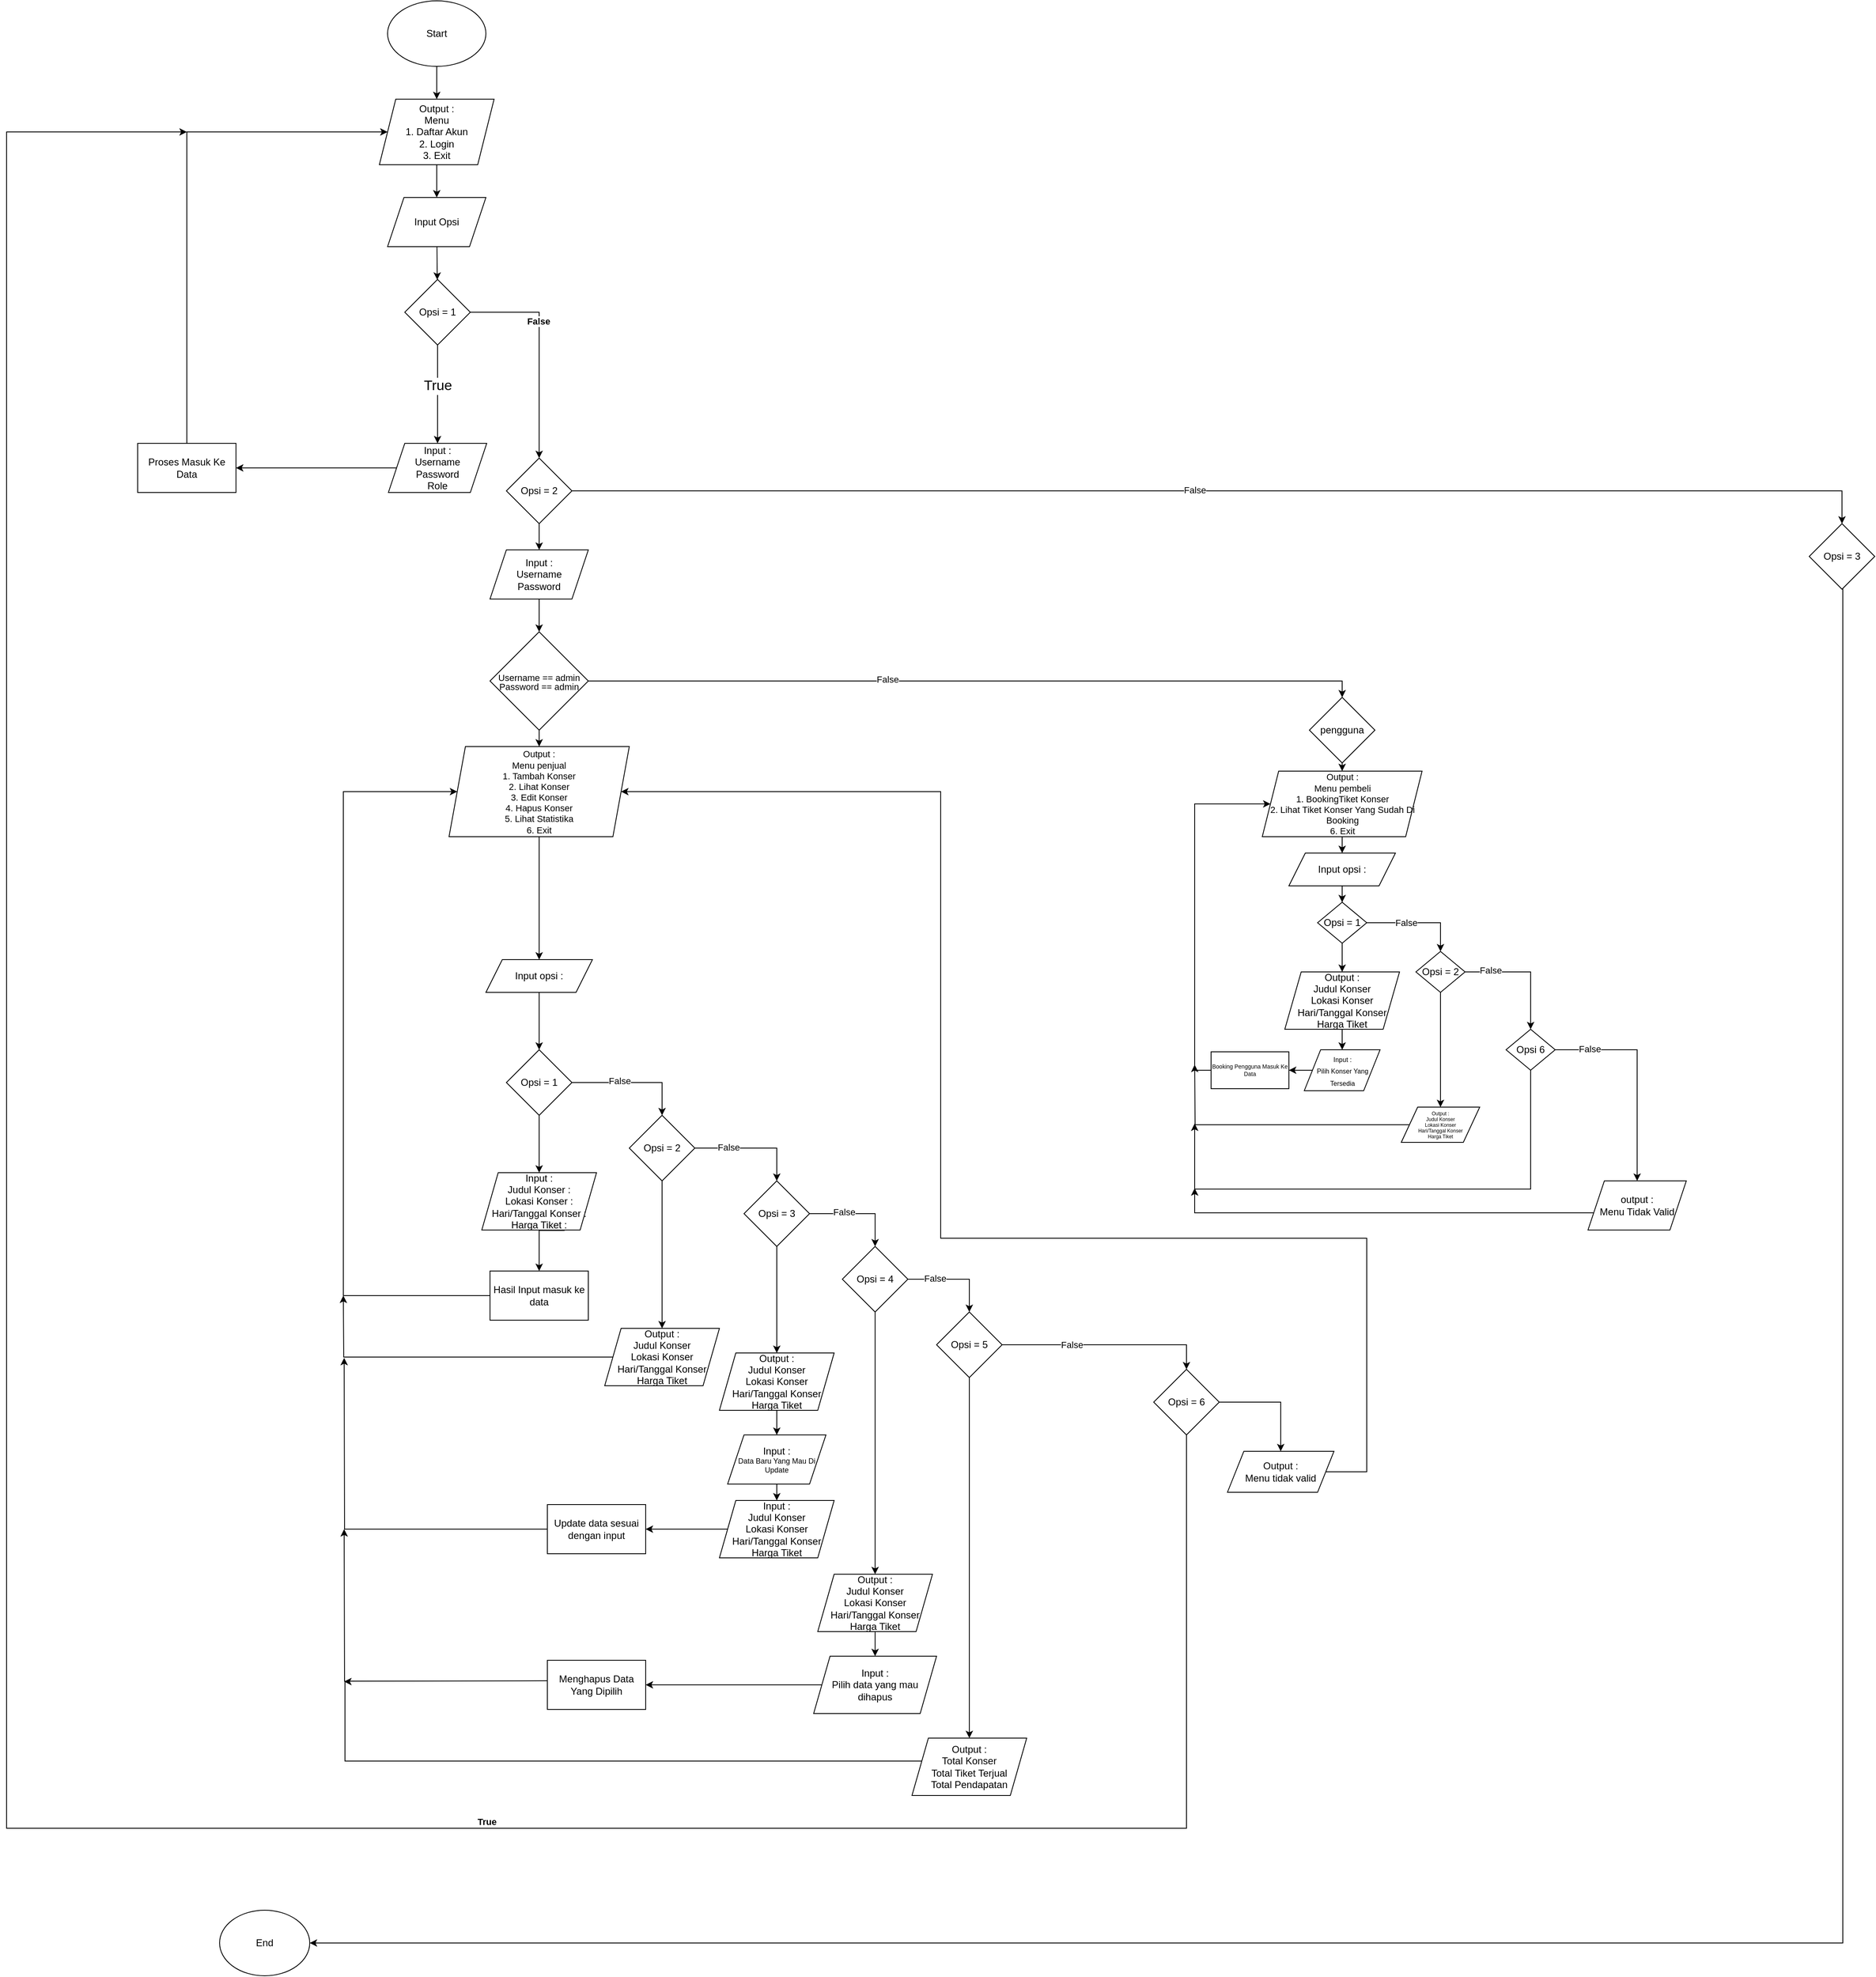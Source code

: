 <mxfile version="24.8.8">
  <diagram name="Page-1" id="gvOllTH9LuBP_hq7dgmy">
    <mxGraphModel dx="773" dy="1767" grid="1" gridSize="10" guides="1" tooltips="1" connect="1" arrows="1" fold="1" page="1" pageScale="1" pageWidth="850" pageHeight="1100" math="0" shadow="0">
      <root>
        <mxCell id="0" />
        <mxCell id="1" parent="0" />
        <mxCell id="SLBI1XKWDgRPpPdHED_y-2" value="" style="edgeStyle=orthogonalEdgeStyle;rounded=0;orthogonalLoop=1;jettySize=auto;html=1;entryX=0.5;entryY=0;entryDx=0;entryDy=0;" parent="1" source="PiIeFLG2h4lBq93euPG2-6" target="PiIeFLG2h4lBq93euPG2-8" edge="1">
          <mxGeometry relative="1" as="geometry">
            <mxPoint x="775" y="350" as="targetPoint" />
          </mxGeometry>
        </mxCell>
        <mxCell id="PiIeFLG2h4lBq93euPG2-6" value="Start" style="ellipse;whiteSpace=wrap;html=1;" parent="1" vertex="1">
          <mxGeometry x="615" y="70" width="120" height="80" as="geometry" />
        </mxCell>
        <mxCell id="PiIeFLG2h4lBq93euPG2-8" value="&lt;div&gt;Output :&lt;/div&gt;M&lt;span style=&quot;background-color: initial;&quot;&gt;enu&lt;/span&gt;&lt;div&gt;&lt;div&gt;1. Daftar Akun&lt;/div&gt;&lt;div&gt;2. Login&lt;/div&gt;&lt;div&gt;3. Exit&lt;/div&gt;&lt;/div&gt;" style="shape=parallelogram;perimeter=parallelogramPerimeter;whiteSpace=wrap;html=1;fixedSize=1;size=20;" parent="1" vertex="1">
          <mxGeometry x="605" y="190" width="140" height="80" as="geometry" />
        </mxCell>
        <mxCell id="PiIeFLG2h4lBq93euPG2-9" value="" style="endArrow=classic;html=1;rounded=0;" parent="1" source="PiIeFLG2h4lBq93euPG2-8" target="PiIeFLG2h4lBq93euPG2-10" edge="1">
          <mxGeometry width="50" height="50" relative="1" as="geometry">
            <mxPoint x="499.33" y="490" as="sourcePoint" />
            <mxPoint x="499.83" y="570" as="targetPoint" />
          </mxGeometry>
        </mxCell>
        <mxCell id="PiIeFLG2h4lBq93euPG2-10" value="Input Opsi" style="shape=parallelogram;perimeter=parallelogramPerimeter;whiteSpace=wrap;html=1;fixedSize=1;" parent="1" vertex="1">
          <mxGeometry x="615" y="310" width="120" height="60" as="geometry" />
        </mxCell>
        <mxCell id="PiIeFLG2h4lBq93euPG2-11" value="" style="endArrow=classic;html=1;rounded=0;" parent="1" source="PiIeFLG2h4lBq93euPG2-10" target="PiIeFLG2h4lBq93euPG2-12" edge="1">
          <mxGeometry width="50" height="50" relative="1" as="geometry">
            <mxPoint x="500.33" y="630" as="sourcePoint" />
            <mxPoint x="500.33" y="690" as="targetPoint" />
          </mxGeometry>
        </mxCell>
        <mxCell id="SLBI1XKWDgRPpPdHED_y-11" style="edgeStyle=orthogonalEdgeStyle;rounded=0;orthogonalLoop=1;jettySize=auto;html=1;exitX=1;exitY=0.5;exitDx=0;exitDy=0;entryX=0.5;entryY=0;entryDx=0;entryDy=0;" parent="1" source="PiIeFLG2h4lBq93euPG2-12" target="PiIeFLG2h4lBq93euPG2-23" edge="1">
          <mxGeometry relative="1" as="geometry" />
        </mxCell>
        <mxCell id="SLBI1XKWDgRPpPdHED_y-15" value="&lt;b&gt;False&lt;/b&gt;" style="edgeLabel;html=1;align=center;verticalAlign=middle;resizable=0;points=[];" parent="SLBI1XKWDgRPpPdHED_y-11" vertex="1" connectable="0">
          <mxGeometry x="-0.279" relative="1" as="geometry">
            <mxPoint x="-1" as="offset" />
          </mxGeometry>
        </mxCell>
        <mxCell id="PiIeFLG2h4lBq93euPG2-12" value="Opsi = 1" style="rhombus;whiteSpace=wrap;html=1;" parent="1" vertex="1">
          <mxGeometry x="636" y="410" width="80" height="80" as="geometry" />
        </mxCell>
        <mxCell id="PiIeFLG2h4lBq93euPG2-13" value="" style="endArrow=classic;html=1;rounded=0;" parent="1" source="PiIeFLG2h4lBq93euPG2-12" target="PiIeFLG2h4lBq93euPG2-14" edge="1">
          <mxGeometry width="50" height="50" relative="1" as="geometry">
            <mxPoint x="500.33" y="770" as="sourcePoint" />
            <mxPoint x="520" y="660" as="targetPoint" />
            <Array as="points" />
          </mxGeometry>
        </mxCell>
        <mxCell id="SLBI1XKWDgRPpPdHED_y-16" value="&lt;font style=&quot;font-size: 17px;&quot;&gt;True&lt;/font&gt;" style="edgeLabel;html=1;align=center;verticalAlign=middle;resizable=0;points=[];" parent="PiIeFLG2h4lBq93euPG2-13" vertex="1" connectable="0">
          <mxGeometry x="-0.175" relative="1" as="geometry">
            <mxPoint as="offset" />
          </mxGeometry>
        </mxCell>
        <mxCell id="SLBI1XKWDgRPpPdHED_y-7" value="" style="edgeStyle=orthogonalEdgeStyle;rounded=0;orthogonalLoop=1;jettySize=auto;html=1;" parent="1" source="PiIeFLG2h4lBq93euPG2-14" target="SLBI1XKWDgRPpPdHED_y-6" edge="1">
          <mxGeometry relative="1" as="geometry" />
        </mxCell>
        <mxCell id="PiIeFLG2h4lBq93euPG2-14" value="Input :&lt;div&gt;Username&lt;/div&gt;&lt;div&gt;Password&lt;/div&gt;&lt;div&gt;Role&lt;/div&gt;" style="shape=parallelogram;perimeter=parallelogramPerimeter;whiteSpace=wrap;html=1;fixedSize=1;" parent="1" vertex="1">
          <mxGeometry x="616" y="610" width="120" height="60" as="geometry" />
        </mxCell>
        <mxCell id="PiIeFLG2h4lBq93euPG2-17" style="edgeStyle=orthogonalEdgeStyle;rounded=0;orthogonalLoop=1;jettySize=auto;html=1;exitX=0.5;exitY=1;exitDx=0;exitDy=0;" parent="1" source="PiIeFLG2h4lBq93euPG2-6" target="PiIeFLG2h4lBq93euPG2-6" edge="1">
          <mxGeometry relative="1" as="geometry" />
        </mxCell>
        <mxCell id="gMm3dsdUHFEkHUgvY5EG-31" style="edgeStyle=orthogonalEdgeStyle;rounded=0;orthogonalLoop=1;jettySize=auto;html=1;exitX=1;exitY=0.5;exitDx=0;exitDy=0;entryX=0.5;entryY=0;entryDx=0;entryDy=0;" parent="1" source="PiIeFLG2h4lBq93euPG2-23" target="gMm3dsdUHFEkHUgvY5EG-30" edge="1">
          <mxGeometry relative="1" as="geometry" />
        </mxCell>
        <mxCell id="SLBI1XKWDgRPpPdHED_y-14" value="False" style="edgeLabel;html=1;align=center;verticalAlign=middle;resizable=0;points=[];" parent="gMm3dsdUHFEkHUgvY5EG-31" vertex="1" connectable="0">
          <mxGeometry x="-0.044" y="1" relative="1" as="geometry">
            <mxPoint as="offset" />
          </mxGeometry>
        </mxCell>
        <mxCell id="SLBI1XKWDgRPpPdHED_y-17" style="edgeStyle=orthogonalEdgeStyle;rounded=0;orthogonalLoop=1;jettySize=auto;html=1;exitX=0.5;exitY=1;exitDx=0;exitDy=0;" parent="1" source="PiIeFLG2h4lBq93euPG2-23" target="PiIeFLG2h4lBq93euPG2-25" edge="1">
          <mxGeometry relative="1" as="geometry" />
        </mxCell>
        <mxCell id="PiIeFLG2h4lBq93euPG2-23" value="Opsi = 2" style="rhombus;whiteSpace=wrap;html=1;" parent="1" vertex="1">
          <mxGeometry x="760" y="628" width="80" height="80" as="geometry" />
        </mxCell>
        <mxCell id="SLBI1XKWDgRPpPdHED_y-18" style="edgeStyle=orthogonalEdgeStyle;rounded=0;orthogonalLoop=1;jettySize=auto;html=1;exitX=0.5;exitY=1;exitDx=0;exitDy=0;" parent="1" source="PiIeFLG2h4lBq93euPG2-25" target="PiIeFLG2h4lBq93euPG2-31" edge="1">
          <mxGeometry relative="1" as="geometry" />
        </mxCell>
        <mxCell id="PiIeFLG2h4lBq93euPG2-25" value="Input :&lt;div&gt;Username&lt;/div&gt;&lt;div&gt;Password&lt;/div&gt;" style="shape=parallelogram;perimeter=parallelogramPerimeter;whiteSpace=wrap;html=1;fixedSize=1;" parent="1" vertex="1">
          <mxGeometry x="740" y="740" width="120" height="60" as="geometry" />
        </mxCell>
        <mxCell id="SLBI1XKWDgRPpPdHED_y-19" style="edgeStyle=orthogonalEdgeStyle;rounded=0;orthogonalLoop=1;jettySize=auto;html=1;exitX=0.5;exitY=1;exitDx=0;exitDy=0;" parent="1" source="PiIeFLG2h4lBq93euPG2-31" target="PiIeFLG2h4lBq93euPG2-33" edge="1">
          <mxGeometry relative="1" as="geometry" />
        </mxCell>
        <mxCell id="SLBI1XKWDgRPpPdHED_y-58" style="edgeStyle=orthogonalEdgeStyle;rounded=0;orthogonalLoop=1;jettySize=auto;html=1;exitX=1;exitY=0.5;exitDx=0;exitDy=0;entryX=0.5;entryY=0;entryDx=0;entryDy=0;" parent="1" source="PiIeFLG2h4lBq93euPG2-31" target="gMm3dsdUHFEkHUgvY5EG-15" edge="1">
          <mxGeometry relative="1" as="geometry" />
        </mxCell>
        <mxCell id="SLBI1XKWDgRPpPdHED_y-59" value="False" style="edgeLabel;html=1;align=center;verticalAlign=middle;resizable=0;points=[];" parent="SLBI1XKWDgRPpPdHED_y-58" vertex="1" connectable="0">
          <mxGeometry x="-0.225" y="2" relative="1" as="geometry">
            <mxPoint as="offset" />
          </mxGeometry>
        </mxCell>
        <mxCell id="PiIeFLG2h4lBq93euPG2-31" value="&lt;font style=&quot;font-size: 11px;&quot;&gt;Username == admin&lt;/font&gt;&lt;div style=&quot;font-size: 11px; line-height: 80%;&quot;&gt;&lt;font style=&quot;font-size: 11px;&quot;&gt;Password == admin&lt;/font&gt;&lt;/div&gt;" style="rhombus;whiteSpace=wrap;html=1;" parent="1" vertex="1">
          <mxGeometry x="740" y="840" width="120" height="120" as="geometry" />
        </mxCell>
        <mxCell id="SLBI1XKWDgRPpPdHED_y-20" style="edgeStyle=orthogonalEdgeStyle;rounded=0;orthogonalLoop=1;jettySize=auto;html=1;exitX=0.5;exitY=1;exitDx=0;exitDy=0;" parent="1" source="PiIeFLG2h4lBq93euPG2-33" target="PiIeFLG2h4lBq93euPG2-35" edge="1">
          <mxGeometry relative="1" as="geometry" />
        </mxCell>
        <mxCell id="PiIeFLG2h4lBq93euPG2-33" value="&lt;font style=&quot;font-size: 11px;&quot;&gt;Output :&lt;/font&gt;&lt;div style=&quot;font-size: 11px;&quot;&gt;&lt;font style=&quot;font-size: 11px;&quot;&gt;Menu penjual&lt;/font&gt;&lt;/div&gt;&lt;div style=&quot;font-size: 11px;&quot;&gt;&lt;font style=&quot;font-size: 11px;&quot;&gt;1. Tambah Konser&lt;/font&gt;&lt;/div&gt;&lt;div style=&quot;font-size: 11px;&quot;&gt;&lt;font style=&quot;font-size: 11px;&quot;&gt;2. Lihat Konser&lt;/font&gt;&lt;/div&gt;&lt;div style=&quot;font-size: 11px;&quot;&gt;&lt;font style=&quot;font-size: 11px;&quot;&gt;3. Edit Konser&lt;/font&gt;&lt;/div&gt;&lt;div style=&quot;font-size: 11px;&quot;&gt;&lt;font style=&quot;font-size: 11px;&quot;&gt;4. Hapus Konser&lt;/font&gt;&lt;/div&gt;&lt;div style=&quot;font-size: 11px;&quot;&gt;&lt;font style=&quot;font-size: 11px;&quot;&gt;5. Lihat Statistika&lt;/font&gt;&lt;/div&gt;&lt;div style=&quot;font-size: 11px;&quot;&gt;&lt;font style=&quot;font-size: 11px;&quot;&gt;6. Exit&lt;/font&gt;&lt;/div&gt;" style="shape=parallelogram;perimeter=parallelogramPerimeter;whiteSpace=wrap;html=1;fixedSize=1;" parent="1" vertex="1">
          <mxGeometry x="690" y="980" width="220" height="110" as="geometry" />
        </mxCell>
        <mxCell id="SLBI1XKWDgRPpPdHED_y-21" style="edgeStyle=orthogonalEdgeStyle;rounded=0;orthogonalLoop=1;jettySize=auto;html=1;exitX=0.5;exitY=1;exitDx=0;exitDy=0;" parent="1" source="PiIeFLG2h4lBq93euPG2-35" target="PiIeFLG2h4lBq93euPG2-37" edge="1">
          <mxGeometry relative="1" as="geometry" />
        </mxCell>
        <mxCell id="PiIeFLG2h4lBq93euPG2-35" value="&lt;div&gt;Input opsi :&lt;/div&gt;" style="shape=parallelogram;perimeter=parallelogramPerimeter;whiteSpace=wrap;html=1;fixedSize=1;" parent="1" vertex="1">
          <mxGeometry x="735" y="1240" width="130" height="40" as="geometry" />
        </mxCell>
        <mxCell id="SLBI1XKWDgRPpPdHED_y-22" style="edgeStyle=orthogonalEdgeStyle;rounded=0;orthogonalLoop=1;jettySize=auto;html=1;exitX=0.5;exitY=1;exitDx=0;exitDy=0;" parent="1" source="PiIeFLG2h4lBq93euPG2-37" target="gMm3dsdUHFEkHUgvY5EG-6" edge="1">
          <mxGeometry relative="1" as="geometry" />
        </mxCell>
        <mxCell id="SLBI1XKWDgRPpPdHED_y-25" style="edgeStyle=orthogonalEdgeStyle;rounded=0;orthogonalLoop=1;jettySize=auto;html=1;exitX=1;exitY=0.5;exitDx=0;exitDy=0;entryX=0.5;entryY=0;entryDx=0;entryDy=0;" parent="1" source="PiIeFLG2h4lBq93euPG2-37" target="PiIeFLG2h4lBq93euPG2-46" edge="1">
          <mxGeometry relative="1" as="geometry" />
        </mxCell>
        <mxCell id="SLBI1XKWDgRPpPdHED_y-53" value="False" style="edgeLabel;html=1;align=center;verticalAlign=middle;resizable=0;points=[];" parent="SLBI1XKWDgRPpPdHED_y-25" vertex="1" connectable="0">
          <mxGeometry x="-0.212" y="2" relative="1" as="geometry">
            <mxPoint x="-1" as="offset" />
          </mxGeometry>
        </mxCell>
        <mxCell id="PiIeFLG2h4lBq93euPG2-37" value="Opsi = 1" style="rhombus;whiteSpace=wrap;html=1;" parent="1" vertex="1">
          <mxGeometry x="760" y="1350" width="80" height="80" as="geometry" />
        </mxCell>
        <mxCell id="SLBI1XKWDgRPpPdHED_y-26" style="edgeStyle=orthogonalEdgeStyle;rounded=0;orthogonalLoop=1;jettySize=auto;html=1;exitX=0.5;exitY=1;exitDx=0;exitDy=0;" parent="1" source="PiIeFLG2h4lBq93euPG2-46" target="gMm3dsdUHFEkHUgvY5EG-5" edge="1">
          <mxGeometry relative="1" as="geometry" />
        </mxCell>
        <mxCell id="SLBI1XKWDgRPpPdHED_y-29" value="" style="edgeStyle=orthogonalEdgeStyle;rounded=0;orthogonalLoop=1;jettySize=auto;html=1;entryX=0.5;entryY=0;entryDx=0;entryDy=0;" parent="1" source="PiIeFLG2h4lBq93euPG2-46" target="PiIeFLG2h4lBq93euPG2-57" edge="1">
          <mxGeometry relative="1" as="geometry">
            <mxPoint x="1050" y="1470" as="targetPoint" />
          </mxGeometry>
        </mxCell>
        <mxCell id="SLBI1XKWDgRPpPdHED_y-54" value="False" style="edgeLabel;html=1;align=center;verticalAlign=middle;resizable=0;points=[];" parent="SLBI1XKWDgRPpPdHED_y-29" vertex="1" connectable="0">
          <mxGeometry x="-0.419" y="1" relative="1" as="geometry">
            <mxPoint as="offset" />
          </mxGeometry>
        </mxCell>
        <mxCell id="PiIeFLG2h4lBq93euPG2-46" value="Opsi = 2" style="rhombus;whiteSpace=wrap;html=1;" parent="1" vertex="1">
          <mxGeometry x="910" y="1430" width="80" height="80" as="geometry" />
        </mxCell>
        <mxCell id="SLBI1XKWDgRPpPdHED_y-23" style="edgeStyle=orthogonalEdgeStyle;rounded=0;orthogonalLoop=1;jettySize=auto;html=1;exitX=0;exitY=0.5;exitDx=0;exitDy=0;" parent="1" source="SLBI1XKWDgRPpPdHED_y-36" target="PiIeFLG2h4lBq93euPG2-33" edge="1">
          <mxGeometry relative="1" as="geometry">
            <mxPoint x="560" y="1140" as="targetPoint" />
            <mxPoint x="740" y="1711" as="sourcePoint" />
            <Array as="points">
              <mxPoint x="561" y="1650" />
              <mxPoint x="561" y="1035" />
            </Array>
          </mxGeometry>
        </mxCell>
        <mxCell id="SLBI1XKWDgRPpPdHED_y-31" style="edgeStyle=orthogonalEdgeStyle;rounded=0;orthogonalLoop=1;jettySize=auto;html=1;exitX=0.5;exitY=1;exitDx=0;exitDy=0;" parent="1" source="PiIeFLG2h4lBq93euPG2-57" target="SLBI1XKWDgRPpPdHED_y-30" edge="1">
          <mxGeometry relative="1" as="geometry" />
        </mxCell>
        <mxCell id="SLBI1XKWDgRPpPdHED_y-38" style="edgeStyle=orthogonalEdgeStyle;rounded=0;orthogonalLoop=1;jettySize=auto;html=1;exitX=1;exitY=0.5;exitDx=0;exitDy=0;entryX=0.5;entryY=0;entryDx=0;entryDy=0;" parent="1" source="PiIeFLG2h4lBq93euPG2-57" target="PiIeFLG2h4lBq93euPG2-68" edge="1">
          <mxGeometry relative="1" as="geometry" />
        </mxCell>
        <mxCell id="SLBI1XKWDgRPpPdHED_y-55" value="False" style="edgeLabel;html=1;align=center;verticalAlign=middle;resizable=0;points=[];" parent="SLBI1XKWDgRPpPdHED_y-38" vertex="1" connectable="0">
          <mxGeometry x="-0.305" y="2" relative="1" as="geometry">
            <mxPoint as="offset" />
          </mxGeometry>
        </mxCell>
        <mxCell id="PiIeFLG2h4lBq93euPG2-57" value="Opsi = 3" style="rhombus;whiteSpace=wrap;html=1;" parent="1" vertex="1">
          <mxGeometry x="1050" y="1510" width="80" height="80" as="geometry" />
        </mxCell>
        <mxCell id="SLBI1XKWDgRPpPdHED_y-34" style="edgeStyle=orthogonalEdgeStyle;rounded=0;orthogonalLoop=1;jettySize=auto;html=1;exitX=0;exitY=0.5;exitDx=0;exitDy=0;entryX=1;entryY=0.5;entryDx=0;entryDy=0;" parent="1" source="PiIeFLG2h4lBq93euPG2-58" target="SLBI1XKWDgRPpPdHED_y-37" edge="1">
          <mxGeometry relative="1" as="geometry">
            <mxPoint x="890" y="2040" as="targetPoint" />
          </mxGeometry>
        </mxCell>
        <mxCell id="PiIeFLG2h4lBq93euPG2-58" value="Input :&lt;div&gt;Judul Konser&lt;/div&gt;&lt;div&gt;Lokasi Konser&lt;/div&gt;&lt;div&gt;Hari/Tanggal Konser&lt;/div&gt;&lt;div&gt;Harga Tiket&lt;/div&gt;" style="shape=parallelogram;perimeter=parallelogramPerimeter;whiteSpace=wrap;html=1;fixedSize=1;" parent="1" vertex="1">
          <mxGeometry x="1020" y="1900" width="140" height="70" as="geometry" />
        </mxCell>
        <mxCell id="SLBI1XKWDgRPpPdHED_y-35" style="edgeStyle=orthogonalEdgeStyle;rounded=0;orthogonalLoop=1;jettySize=auto;html=1;exitX=0;exitY=0.5;exitDx=0;exitDy=0;" parent="1" source="SLBI1XKWDgRPpPdHED_y-37" edge="1">
          <mxGeometry relative="1" as="geometry">
            <mxPoint x="562" y="1726" as="targetPoint" />
            <mxPoint x="770" y="2036.0" as="sourcePoint" />
          </mxGeometry>
        </mxCell>
        <mxCell id="SLBI1XKWDgRPpPdHED_y-33" style="edgeStyle=orthogonalEdgeStyle;rounded=0;orthogonalLoop=1;jettySize=auto;html=1;exitX=0.5;exitY=1;exitDx=0;exitDy=0;entryX=0.5;entryY=0;entryDx=0;entryDy=0;" parent="1" source="PiIeFLG2h4lBq93euPG2-61" target="PiIeFLG2h4lBq93euPG2-58" edge="1">
          <mxGeometry relative="1" as="geometry" />
        </mxCell>
        <mxCell id="PiIeFLG2h4lBq93euPG2-61" value="Input :&lt;div style=&quot;font-size: 9px;&quot;&gt;Data Baru Yang Mau Di Update&lt;/div&gt;" style="shape=parallelogram;perimeter=parallelogramPerimeter;whiteSpace=wrap;html=1;fixedSize=1;" parent="1" vertex="1">
          <mxGeometry x="1030" y="1820" width="120" height="60" as="geometry" />
        </mxCell>
        <mxCell id="SLBI1XKWDgRPpPdHED_y-44" style="edgeStyle=orthogonalEdgeStyle;rounded=0;orthogonalLoop=1;jettySize=auto;html=1;exitX=0.5;exitY=1;exitDx=0;exitDy=0;" parent="1" source="PiIeFLG2h4lBq93euPG2-68" target="SLBI1XKWDgRPpPdHED_y-41" edge="1">
          <mxGeometry relative="1" as="geometry" />
        </mxCell>
        <mxCell id="SLBI1XKWDgRPpPdHED_y-49" style="edgeStyle=orthogonalEdgeStyle;rounded=0;orthogonalLoop=1;jettySize=auto;html=1;exitX=1;exitY=0.5;exitDx=0;exitDy=0;entryX=0.5;entryY=0;entryDx=0;entryDy=0;" parent="1" source="PiIeFLG2h4lBq93euPG2-68" target="PiIeFLG2h4lBq93euPG2-77" edge="1">
          <mxGeometry relative="1" as="geometry" />
        </mxCell>
        <mxCell id="SLBI1XKWDgRPpPdHED_y-56" value="False" style="edgeLabel;html=1;align=center;verticalAlign=middle;resizable=0;points=[];" parent="SLBI1XKWDgRPpPdHED_y-49" vertex="1" connectable="0">
          <mxGeometry x="-0.427" y="1" relative="1" as="geometry">
            <mxPoint as="offset" />
          </mxGeometry>
        </mxCell>
        <mxCell id="PiIeFLG2h4lBq93euPG2-68" value="Opsi = 4" style="rhombus;whiteSpace=wrap;html=1;" parent="1" vertex="1">
          <mxGeometry x="1170" y="1590" width="80" height="80" as="geometry" />
        </mxCell>
        <mxCell id="SLBI1XKWDgRPpPdHED_y-46" style="edgeStyle=orthogonalEdgeStyle;rounded=0;orthogonalLoop=1;jettySize=auto;html=1;exitX=0;exitY=0.5;exitDx=0;exitDy=0;" parent="1" source="PiIeFLG2h4lBq93euPG2-70" target="SLBI1XKWDgRPpPdHED_y-43" edge="1">
          <mxGeometry relative="1" as="geometry" />
        </mxCell>
        <mxCell id="PiIeFLG2h4lBq93euPG2-70" value="Input :&lt;div&gt;Pilih data yang mau dihapus&lt;/div&gt;" style="shape=parallelogram;perimeter=parallelogramPerimeter;whiteSpace=wrap;html=1;fixedSize=1;" parent="1" vertex="1">
          <mxGeometry x="1135" y="2090" width="150" height="70" as="geometry" />
        </mxCell>
        <mxCell id="fPAqoZodzVnTv5eMYKu1-5" value="" style="edgeStyle=orthogonalEdgeStyle;rounded=0;orthogonalLoop=1;jettySize=auto;html=1;" parent="1" source="PiIeFLG2h4lBq93euPG2-77" target="fPAqoZodzVnTv5eMYKu1-4" edge="1">
          <mxGeometry relative="1" as="geometry" />
        </mxCell>
        <mxCell id="SLBI1XKWDgRPpPdHED_y-50" style="edgeStyle=orthogonalEdgeStyle;rounded=0;orthogonalLoop=1;jettySize=auto;html=1;exitX=1;exitY=0.5;exitDx=0;exitDy=0;entryX=0.5;entryY=0;entryDx=0;entryDy=0;" parent="1" source="PiIeFLG2h4lBq93euPG2-77" target="fPAqoZodzVnTv5eMYKu1-7" edge="1">
          <mxGeometry relative="1" as="geometry" />
        </mxCell>
        <mxCell id="SLBI1XKWDgRPpPdHED_y-57" value="False" style="edgeLabel;html=1;align=center;verticalAlign=middle;resizable=0;points=[];" parent="SLBI1XKWDgRPpPdHED_y-50" vertex="1" connectable="0">
          <mxGeometry x="-0.334" relative="1" as="geometry">
            <mxPoint as="offset" />
          </mxGeometry>
        </mxCell>
        <mxCell id="PiIeFLG2h4lBq93euPG2-77" value="Opsi = 5" style="rhombus;whiteSpace=wrap;html=1;" parent="1" vertex="1">
          <mxGeometry x="1285" y="1670" width="80" height="80" as="geometry" />
        </mxCell>
        <mxCell id="SLBI1XKWDgRPpPdHED_y-76" style="edgeStyle=orthogonalEdgeStyle;rounded=0;orthogonalLoop=1;jettySize=auto;html=1;exitX=1;exitY=0.5;exitDx=0;exitDy=0;entryX=1;entryY=0.5;entryDx=0;entryDy=0;" parent="1" source="PiIeFLG2h4lBq93euPG2-81" target="PiIeFLG2h4lBq93euPG2-33" edge="1">
          <mxGeometry relative="1" as="geometry">
            <mxPoint x="1290" y="1380" as="targetPoint" />
            <Array as="points">
              <mxPoint x="1810" y="1865" />
              <mxPoint x="1810" y="1580" />
              <mxPoint x="1290" y="1580" />
              <mxPoint x="1290" y="1035" />
            </Array>
          </mxGeometry>
        </mxCell>
        <mxCell id="PiIeFLG2h4lBq93euPG2-81" value="Output :&lt;div&gt;Menu tidak valid&lt;/div&gt;" style="shape=parallelogram;perimeter=parallelogramPerimeter;whiteSpace=wrap;html=1;fixedSize=1;" parent="1" vertex="1">
          <mxGeometry x="1640" y="1840" width="130" height="50" as="geometry" />
        </mxCell>
        <mxCell id="SLBI1XKWDgRPpPdHED_y-27" style="edgeStyle=orthogonalEdgeStyle;rounded=0;orthogonalLoop=1;jettySize=auto;html=1;exitX=0;exitY=0.5;exitDx=0;exitDy=0;" parent="1" source="gMm3dsdUHFEkHUgvY5EG-5" edge="1">
          <mxGeometry relative="1" as="geometry">
            <mxPoint x="561" y="1650" as="targetPoint" />
          </mxGeometry>
        </mxCell>
        <mxCell id="gMm3dsdUHFEkHUgvY5EG-5" value="&lt;div&gt;Output :&lt;/div&gt;&lt;div&gt;Judul Konser&lt;/div&gt;&lt;div&gt;Lokasi Konser&lt;/div&gt;&lt;div&gt;Hari/Tanggal Konser&lt;/div&gt;&lt;div&gt;Harga Tiket&lt;/div&gt;" style="shape=parallelogram;perimeter=parallelogramPerimeter;whiteSpace=wrap;html=1;fixedSize=1;" parent="1" vertex="1">
          <mxGeometry x="880" y="1690" width="140" height="70" as="geometry" />
        </mxCell>
        <mxCell id="gMm3dsdUHFEkHUgvY5EG-9" style="edgeStyle=orthogonalEdgeStyle;rounded=0;orthogonalLoop=1;jettySize=auto;html=1;entryX=0.5;entryY=0;entryDx=0;entryDy=0;" parent="1" target="SLBI1XKWDgRPpPdHED_y-36" edge="1">
          <mxGeometry relative="1" as="geometry">
            <mxPoint x="830" y="1520" as="sourcePoint" />
            <mxPoint x="800" y="1681" as="targetPoint" />
          </mxGeometry>
        </mxCell>
        <mxCell id="gMm3dsdUHFEkHUgvY5EG-6" value="Input :&lt;div&gt;Judul Konser :&lt;/div&gt;&lt;div&gt;Lokasi Konser :&lt;/div&gt;&lt;div&gt;Hari/Tanggal Konser :&lt;/div&gt;&lt;div&gt;Harga Tiket :&lt;/div&gt;" style="shape=parallelogram;perimeter=parallelogramPerimeter;whiteSpace=wrap;html=1;fixedSize=1;" parent="1" vertex="1">
          <mxGeometry x="730" y="1500" width="140" height="70" as="geometry" />
        </mxCell>
        <mxCell id="gMm3dsdUHFEkHUgvY5EG-15" value="pengguna" style="rhombus;whiteSpace=wrap;html=1;" parent="1" vertex="1">
          <mxGeometry x="1740" y="920" width="80" height="80" as="geometry" />
        </mxCell>
        <mxCell id="SLBI1XKWDgRPpPdHED_y-64" style="edgeStyle=orthogonalEdgeStyle;rounded=0;orthogonalLoop=1;jettySize=auto;html=1;exitX=0.5;exitY=1;exitDx=0;exitDy=0;entryX=0.5;entryY=0;entryDx=0;entryDy=0;" parent="1" source="gMm3dsdUHFEkHUgvY5EG-16" target="fPAqoZodzVnTv5eMYKu1-1" edge="1">
          <mxGeometry relative="1" as="geometry" />
        </mxCell>
        <mxCell id="gMm3dsdUHFEkHUgvY5EG-16" value="&lt;font style=&quot;font-size: 11px;&quot;&gt;Output :&lt;/font&gt;&lt;div style=&quot;font-size: 11px;&quot;&gt;&lt;font style=&quot;font-size: 11px;&quot;&gt;Menu pembeli&lt;/font&gt;&lt;/div&gt;&lt;div style=&quot;font-size: 11px;&quot;&gt;&lt;font style=&quot;font-size: 11px;&quot;&gt;1. BookingTiket Konser&lt;/font&gt;&lt;/div&gt;&lt;div style=&quot;font-size: 11px;&quot;&gt;&lt;font style=&quot;font-size: 11px;&quot;&gt;2. Lihat Tiket Konser Yang Sudah Di Booking&lt;/font&gt;&lt;/div&gt;&lt;div style=&quot;font-size: 11px;&quot;&gt;&lt;font style=&quot;font-size: 11px;&quot;&gt;6. Exit&lt;/font&gt;&lt;/div&gt;" style="shape=parallelogram;perimeter=parallelogramPerimeter;whiteSpace=wrap;html=1;fixedSize=1;" parent="1" vertex="1">
          <mxGeometry x="1682.5" y="1010" width="195" height="80" as="geometry" />
        </mxCell>
        <mxCell id="gMm3dsdUHFEkHUgvY5EG-17" value="" style="endArrow=classic;html=1;rounded=0;entryX=0.5;entryY=0;entryDx=0;entryDy=0;" parent="1" source="gMm3dsdUHFEkHUgvY5EG-15" target="gMm3dsdUHFEkHUgvY5EG-16" edge="1">
          <mxGeometry width="50" height="50" relative="1" as="geometry">
            <mxPoint x="1490" y="1050" as="sourcePoint" />
            <mxPoint x="1540" y="1000" as="targetPoint" />
          </mxGeometry>
        </mxCell>
        <mxCell id="SLBI1XKWDgRPpPdHED_y-67" style="edgeStyle=orthogonalEdgeStyle;rounded=0;orthogonalLoop=1;jettySize=auto;html=1;exitX=0.5;exitY=1;exitDx=0;exitDy=0;" parent="1" source="gMm3dsdUHFEkHUgvY5EG-18" target="SLBI1XKWDgRPpPdHED_y-66" edge="1">
          <mxGeometry relative="1" as="geometry" />
        </mxCell>
        <mxCell id="gMm3dsdUHFEkHUgvY5EG-18" value="Opsi = 1" style="rhombus;whiteSpace=wrap;html=1;" parent="1" vertex="1">
          <mxGeometry x="1750" y="1170" width="60" height="50" as="geometry" />
        </mxCell>
        <mxCell id="SLBI1XKWDgRPpPdHED_y-70" value="" style="edgeStyle=orthogonalEdgeStyle;rounded=0;orthogonalLoop=1;jettySize=auto;html=1;" parent="1" source="gMm3dsdUHFEkHUgvY5EG-20" target="SLBI1XKWDgRPpPdHED_y-69" edge="1">
          <mxGeometry relative="1" as="geometry" />
        </mxCell>
        <mxCell id="gMm3dsdUHFEkHUgvY5EG-20" value="&lt;span style=&quot;font-size: 8px;&quot;&gt;Input :&lt;/span&gt;&lt;div&gt;&lt;span style=&quot;font-size: 8px;&quot;&gt;Pilih Konser Yang Tersedia&lt;/span&gt;&lt;/div&gt;" style="shape=parallelogram;perimeter=parallelogramPerimeter;whiteSpace=wrap;html=1;fixedSize=1;" parent="1" vertex="1">
          <mxGeometry x="1733.75" y="1350" width="92.5" height="50" as="geometry" />
        </mxCell>
        <mxCell id="gMm3dsdUHFEkHUgvY5EG-27" style="edgeStyle=orthogonalEdgeStyle;rounded=0;orthogonalLoop=1;jettySize=auto;html=1;exitX=0.5;exitY=1;exitDx=0;exitDy=0;entryX=0.5;entryY=0;entryDx=0;entryDy=0;" parent="1" source="gMm3dsdUHFEkHUgvY5EG-24" target="gMm3dsdUHFEkHUgvY5EG-25" edge="1">
          <mxGeometry relative="1" as="geometry" />
        </mxCell>
        <mxCell id="SLBI1XKWDgRPpPdHED_y-78" value="" style="edgeStyle=orthogonalEdgeStyle;rounded=0;orthogonalLoop=1;jettySize=auto;html=1;" parent="1" source="gMm3dsdUHFEkHUgvY5EG-24" target="SLBI1XKWDgRPpPdHED_y-77" edge="1">
          <mxGeometry relative="1" as="geometry" />
        </mxCell>
        <mxCell id="F9N7ftuM7KPR-1f3FbT9-2" value="False" style="edgeLabel;html=1;align=center;verticalAlign=middle;resizable=0;points=[];" vertex="1" connectable="0" parent="SLBI1XKWDgRPpPdHED_y-78">
          <mxGeometry x="-0.592" y="2" relative="1" as="geometry">
            <mxPoint as="offset" />
          </mxGeometry>
        </mxCell>
        <mxCell id="gMm3dsdUHFEkHUgvY5EG-24" value="Opsi = 2" style="rhombus;whiteSpace=wrap;html=1;" parent="1" vertex="1">
          <mxGeometry x="1870" y="1230" width="60" height="50" as="geometry" />
        </mxCell>
        <mxCell id="SLBI1XKWDgRPpPdHED_y-74" style="edgeStyle=orthogonalEdgeStyle;rounded=0;orthogonalLoop=1;jettySize=auto;html=1;exitX=0;exitY=0.5;exitDx=0;exitDy=0;" parent="1" source="gMm3dsdUHFEkHUgvY5EG-25" edge="1">
          <mxGeometry relative="1" as="geometry">
            <mxPoint x="1600" y="1368.257" as="targetPoint" />
          </mxGeometry>
        </mxCell>
        <mxCell id="gMm3dsdUHFEkHUgvY5EG-25" value="&lt;div style=&quot;font-size: 6px;&quot;&gt;Output :&lt;/div&gt;&lt;div style=&quot;font-size: 6px;&quot;&gt;Judul Konser&lt;/div&gt;&lt;div style=&quot;font-size: 6px;&quot;&gt;Lokasi Konser&lt;/div&gt;&lt;div style=&quot;font-size: 6px;&quot;&gt;Hari/Tanggal Konser&lt;/div&gt;&lt;div style=&quot;font-size: 6px;&quot;&gt;Harga Tiket&lt;/div&gt;" style="shape=parallelogram;perimeter=parallelogramPerimeter;whiteSpace=wrap;html=1;fixedSize=1;" parent="1" vertex="1">
          <mxGeometry x="1852.13" y="1420" width="95.75" height="43" as="geometry" />
        </mxCell>
        <mxCell id="gMm3dsdUHFEkHUgvY5EG-33" value="" style="edgeStyle=orthogonalEdgeStyle;rounded=0;orthogonalLoop=1;jettySize=auto;html=1;" parent="1" source="gMm3dsdUHFEkHUgvY5EG-30" target="gMm3dsdUHFEkHUgvY5EG-32" edge="1">
          <mxGeometry relative="1" as="geometry">
            <mxPoint x="1740" y="2710" as="targetPoint" />
            <Array as="points">
              <mxPoint x="2391" y="2440" />
              <mxPoint x="485" y="2440" />
            </Array>
          </mxGeometry>
        </mxCell>
        <mxCell id="gMm3dsdUHFEkHUgvY5EG-30" value="Opsi = 3" style="rhombus;whiteSpace=wrap;html=1;" parent="1" vertex="1">
          <mxGeometry x="2350" y="708" width="80" height="80" as="geometry" />
        </mxCell>
        <mxCell id="gMm3dsdUHFEkHUgvY5EG-32" value="End" style="ellipse;whiteSpace=wrap;html=1;" parent="1" vertex="1">
          <mxGeometry x="410" y="2400" width="110" height="80" as="geometry" />
        </mxCell>
        <mxCell id="SLBI1XKWDgRPpPdHED_y-65" style="edgeStyle=orthogonalEdgeStyle;rounded=0;orthogonalLoop=1;jettySize=auto;html=1;exitX=0.5;exitY=1;exitDx=0;exitDy=0;" parent="1" source="fPAqoZodzVnTv5eMYKu1-1" target="gMm3dsdUHFEkHUgvY5EG-18" edge="1">
          <mxGeometry relative="1" as="geometry" />
        </mxCell>
        <mxCell id="fPAqoZodzVnTv5eMYKu1-1" value="&lt;div&gt;Input opsi :&lt;/div&gt;" style="shape=parallelogram;perimeter=parallelogramPerimeter;whiteSpace=wrap;html=1;fixedSize=1;" parent="1" vertex="1">
          <mxGeometry x="1715" y="1110" width="130" height="40" as="geometry" />
        </mxCell>
        <mxCell id="SLBI1XKWDgRPpPdHED_y-48" style="edgeStyle=orthogonalEdgeStyle;rounded=0;orthogonalLoop=1;jettySize=auto;html=1;" parent="1" source="fPAqoZodzVnTv5eMYKu1-4" edge="1">
          <mxGeometry relative="1" as="geometry">
            <mxPoint x="562" y="2121" as="targetPoint" />
            <mxPoint x="1263" y="2218" as="sourcePoint" />
            <Array as="points">
              <mxPoint x="563" y="2218" />
              <mxPoint x="563" y="2121" />
            </Array>
          </mxGeometry>
        </mxCell>
        <mxCell id="fPAqoZodzVnTv5eMYKu1-4" value="&lt;div&gt;Output :&lt;/div&gt;&lt;div&gt;Total Konser&lt;/div&gt;&lt;div&gt;Total Tiket Terjual&lt;/div&gt;&lt;div&gt;Total Pendapatan&lt;/div&gt;" style="shape=parallelogram;perimeter=parallelogramPerimeter;whiteSpace=wrap;html=1;fixedSize=1;" parent="1" vertex="1">
          <mxGeometry x="1255" y="2190" width="140" height="70" as="geometry" />
        </mxCell>
        <mxCell id="fPAqoZodzVnTv5eMYKu1-8" value="" style="edgeStyle=orthogonalEdgeStyle;rounded=0;orthogonalLoop=1;jettySize=auto;html=1;" parent="1" source="fPAqoZodzVnTv5eMYKu1-7" target="PiIeFLG2h4lBq93euPG2-81" edge="1">
          <mxGeometry relative="1" as="geometry" />
        </mxCell>
        <mxCell id="SLBI1XKWDgRPpPdHED_y-60" style="edgeStyle=orthogonalEdgeStyle;rounded=0;orthogonalLoop=1;jettySize=auto;html=1;exitX=0.5;exitY=1;exitDx=0;exitDy=0;" parent="1" source="fPAqoZodzVnTv5eMYKu1-7" edge="1">
          <mxGeometry relative="1" as="geometry">
            <mxPoint x="370" y="230" as="targetPoint" />
            <Array as="points">
              <mxPoint x="1590" y="2300" />
              <mxPoint x="150" y="2300" />
              <mxPoint x="150" y="230" />
            </Array>
          </mxGeometry>
        </mxCell>
        <mxCell id="SLBI1XKWDgRPpPdHED_y-62" value="&lt;b&gt;True&lt;/b&gt;" style="edgeLabel;html=1;align=center;verticalAlign=middle;resizable=0;points=[];" parent="SLBI1XKWDgRPpPdHED_y-60" vertex="1" connectable="0">
          <mxGeometry x="-0.366" y="-8" relative="1" as="geometry">
            <mxPoint as="offset" />
          </mxGeometry>
        </mxCell>
        <mxCell id="fPAqoZodzVnTv5eMYKu1-7" value="Opsi = 6" style="rhombus;whiteSpace=wrap;html=1;" parent="1" vertex="1">
          <mxGeometry x="1550" y="1740" width="80" height="80" as="geometry" />
        </mxCell>
        <mxCell id="SLBI1XKWDgRPpPdHED_y-10" style="edgeStyle=orthogonalEdgeStyle;rounded=0;orthogonalLoop=1;jettySize=auto;html=1;" parent="1" source="SLBI1XKWDgRPpPdHED_y-6" target="PiIeFLG2h4lBq93euPG2-8" edge="1">
          <mxGeometry relative="1" as="geometry">
            <mxPoint x="120" y="180" as="targetPoint" />
            <Array as="points">
              <mxPoint x="370" y="560" />
              <mxPoint x="370" y="230" />
            </Array>
          </mxGeometry>
        </mxCell>
        <mxCell id="SLBI1XKWDgRPpPdHED_y-6" value="Proses Masuk Ke Data" style="whiteSpace=wrap;html=1;" parent="1" vertex="1">
          <mxGeometry x="310" y="610" width="120" height="60" as="geometry" />
        </mxCell>
        <mxCell id="SLBI1XKWDgRPpPdHED_y-32" style="edgeStyle=orthogonalEdgeStyle;rounded=0;orthogonalLoop=1;jettySize=auto;html=1;exitX=0.5;exitY=1;exitDx=0;exitDy=0;" parent="1" source="SLBI1XKWDgRPpPdHED_y-30" target="PiIeFLG2h4lBq93euPG2-61" edge="1">
          <mxGeometry relative="1" as="geometry" />
        </mxCell>
        <mxCell id="SLBI1XKWDgRPpPdHED_y-30" value="&lt;div&gt;Output :&lt;/div&gt;&lt;div&gt;Judul Konser&lt;/div&gt;&lt;div&gt;Lokasi Konser&lt;/div&gt;&lt;div&gt;Hari/Tanggal Konser&lt;/div&gt;&lt;div&gt;Harga Tiket&lt;/div&gt;" style="shape=parallelogram;perimeter=parallelogramPerimeter;whiteSpace=wrap;html=1;fixedSize=1;" parent="1" vertex="1">
          <mxGeometry x="1020" y="1720" width="140" height="70" as="geometry" />
        </mxCell>
        <mxCell id="SLBI1XKWDgRPpPdHED_y-36" value="Hasil Input masuk ke data" style="rounded=0;whiteSpace=wrap;html=1;" parent="1" vertex="1">
          <mxGeometry x="740" y="1620" width="120" height="60" as="geometry" />
        </mxCell>
        <mxCell id="SLBI1XKWDgRPpPdHED_y-37" value="Update data sesuai dengan input" style="rounded=0;whiteSpace=wrap;html=1;" parent="1" vertex="1">
          <mxGeometry x="810" y="1905" width="120" height="60" as="geometry" />
        </mxCell>
        <mxCell id="SLBI1XKWDgRPpPdHED_y-45" style="edgeStyle=orthogonalEdgeStyle;rounded=0;orthogonalLoop=1;jettySize=auto;html=1;exitX=0.5;exitY=1;exitDx=0;exitDy=0;" parent="1" source="SLBI1XKWDgRPpPdHED_y-41" target="PiIeFLG2h4lBq93euPG2-70" edge="1">
          <mxGeometry relative="1" as="geometry" />
        </mxCell>
        <mxCell id="SLBI1XKWDgRPpPdHED_y-41" value="&lt;div&gt;Output :&lt;/div&gt;&lt;div&gt;Judul Konser&lt;/div&gt;&lt;div&gt;Lokasi Konser&lt;/div&gt;&lt;div&gt;Hari/Tanggal Konser&lt;/div&gt;&lt;div&gt;Harga Tiket&lt;/div&gt;" style="shape=parallelogram;perimeter=parallelogramPerimeter;whiteSpace=wrap;html=1;fixedSize=1;" parent="1" vertex="1">
          <mxGeometry x="1140" y="1990" width="140" height="70" as="geometry" />
        </mxCell>
        <mxCell id="SLBI1XKWDgRPpPdHED_y-47" style="edgeStyle=orthogonalEdgeStyle;rounded=0;orthogonalLoop=1;jettySize=auto;html=1;exitX=0;exitY=0.5;exitDx=0;exitDy=0;" parent="1" edge="1">
          <mxGeometry relative="1" as="geometry">
            <mxPoint x="562" y="1935" as="targetPoint" />
            <mxPoint x="812" y="2120" as="sourcePoint" />
          </mxGeometry>
        </mxCell>
        <mxCell id="SLBI1XKWDgRPpPdHED_y-43" value="Menghapus Data Yang Dipilih" style="rounded=0;whiteSpace=wrap;html=1;" parent="1" vertex="1">
          <mxGeometry x="810" y="2095" width="120" height="60" as="geometry" />
        </mxCell>
        <mxCell id="SLBI1XKWDgRPpPdHED_y-68" style="edgeStyle=orthogonalEdgeStyle;rounded=0;orthogonalLoop=1;jettySize=auto;html=1;exitX=0.5;exitY=1;exitDx=0;exitDy=0;" parent="1" source="SLBI1XKWDgRPpPdHED_y-66" target="gMm3dsdUHFEkHUgvY5EG-20" edge="1">
          <mxGeometry relative="1" as="geometry" />
        </mxCell>
        <mxCell id="SLBI1XKWDgRPpPdHED_y-66" value="&lt;div&gt;Output :&lt;/div&gt;&lt;div&gt;Judul Konser&lt;/div&gt;&lt;div&gt;Lokasi Konser&lt;/div&gt;&lt;div&gt;Hari/Tanggal Konser&lt;/div&gt;&lt;div&gt;Harga Tiket&lt;/div&gt;" style="shape=parallelogram;perimeter=parallelogramPerimeter;whiteSpace=wrap;html=1;fixedSize=1;" parent="1" vertex="1">
          <mxGeometry x="1710" y="1255" width="140" height="70" as="geometry" />
        </mxCell>
        <mxCell id="SLBI1XKWDgRPpPdHED_y-73" style="edgeStyle=orthogonalEdgeStyle;rounded=0;orthogonalLoop=1;jettySize=auto;html=1;exitX=0;exitY=0.5;exitDx=0;exitDy=0;entryX=0;entryY=0.5;entryDx=0;entryDy=0;" parent="1" source="SLBI1XKWDgRPpPdHED_y-69" target="gMm3dsdUHFEkHUgvY5EG-16" edge="1">
          <mxGeometry relative="1" as="geometry">
            <Array as="points">
              <mxPoint x="1600" y="1375" />
              <mxPoint x="1600" y="1050" />
            </Array>
          </mxGeometry>
        </mxCell>
        <mxCell id="SLBI1XKWDgRPpPdHED_y-69" value="Booking Pengguna Masuk Ke Data" style="whiteSpace=wrap;html=1;fontSize=7;" parent="1" vertex="1">
          <mxGeometry x="1620" y="1352.5" width="95" height="45" as="geometry" />
        </mxCell>
        <mxCell id="SLBI1XKWDgRPpPdHED_y-71" style="edgeStyle=orthogonalEdgeStyle;rounded=0;orthogonalLoop=1;jettySize=auto;html=1;exitX=1;exitY=0.5;exitDx=0;exitDy=0;entryX=0.5;entryY=0;entryDx=0;entryDy=0;" parent="1" source="gMm3dsdUHFEkHUgvY5EG-18" target="gMm3dsdUHFEkHUgvY5EG-24" edge="1">
          <mxGeometry relative="1" as="geometry" />
        </mxCell>
        <mxCell id="F9N7ftuM7KPR-1f3FbT9-1" value="False" style="edgeLabel;html=1;align=center;verticalAlign=middle;resizable=0;points=[];" vertex="1" connectable="0" parent="SLBI1XKWDgRPpPdHED_y-71">
          <mxGeometry x="-0.235" relative="1" as="geometry">
            <mxPoint as="offset" />
          </mxGeometry>
        </mxCell>
        <mxCell id="SLBI1XKWDgRPpPdHED_y-79" style="edgeStyle=orthogonalEdgeStyle;rounded=0;orthogonalLoop=1;jettySize=auto;html=1;exitX=0.5;exitY=1;exitDx=0;exitDy=0;" parent="1" source="SLBI1XKWDgRPpPdHED_y-77" edge="1">
          <mxGeometry relative="1" as="geometry">
            <mxPoint x="1600" y="1440" as="targetPoint" />
            <Array as="points">
              <mxPoint x="2010" y="1520" />
              <mxPoint x="1600" y="1520" />
              <mxPoint x="1600" y="1480" />
            </Array>
          </mxGeometry>
        </mxCell>
        <mxCell id="SLBI1XKWDgRPpPdHED_y-81" value="" style="edgeStyle=orthogonalEdgeStyle;rounded=0;orthogonalLoop=1;jettySize=auto;html=1;" parent="1" source="SLBI1XKWDgRPpPdHED_y-77" target="SLBI1XKWDgRPpPdHED_y-80" edge="1">
          <mxGeometry relative="1" as="geometry" />
        </mxCell>
        <mxCell id="F9N7ftuM7KPR-1f3FbT9-4" value="False" style="edgeLabel;html=1;align=center;verticalAlign=middle;resizable=0;points=[];" vertex="1" connectable="0" parent="SLBI1XKWDgRPpPdHED_y-81">
          <mxGeometry x="-0.688" y="1" relative="1" as="geometry">
            <mxPoint x="1" as="offset" />
          </mxGeometry>
        </mxCell>
        <mxCell id="SLBI1XKWDgRPpPdHED_y-77" value="Opsi 6" style="rhombus;whiteSpace=wrap;html=1;" parent="1" vertex="1">
          <mxGeometry x="1980" y="1325" width="60" height="50" as="geometry" />
        </mxCell>
        <mxCell id="SLBI1XKWDgRPpPdHED_y-82" style="edgeStyle=orthogonalEdgeStyle;rounded=0;orthogonalLoop=1;jettySize=auto;html=1;exitX=0;exitY=0.5;exitDx=0;exitDy=0;" parent="1" edge="1">
          <mxGeometry relative="1" as="geometry">
            <mxPoint x="1600" y="1519" as="targetPoint" />
            <mxPoint x="2090" y="1549.0" as="sourcePoint" />
            <Array as="points">
              <mxPoint x="1600" y="1549" />
            </Array>
          </mxGeometry>
        </mxCell>
        <mxCell id="SLBI1XKWDgRPpPdHED_y-80" value="output :&lt;div&gt;Menu Tidak Valid&lt;/div&gt;" style="shape=parallelogram;perimeter=parallelogramPerimeter;whiteSpace=wrap;html=1;fixedSize=1;" parent="1" vertex="1">
          <mxGeometry x="2080" y="1510" width="120" height="60" as="geometry" />
        </mxCell>
      </root>
    </mxGraphModel>
  </diagram>
</mxfile>
